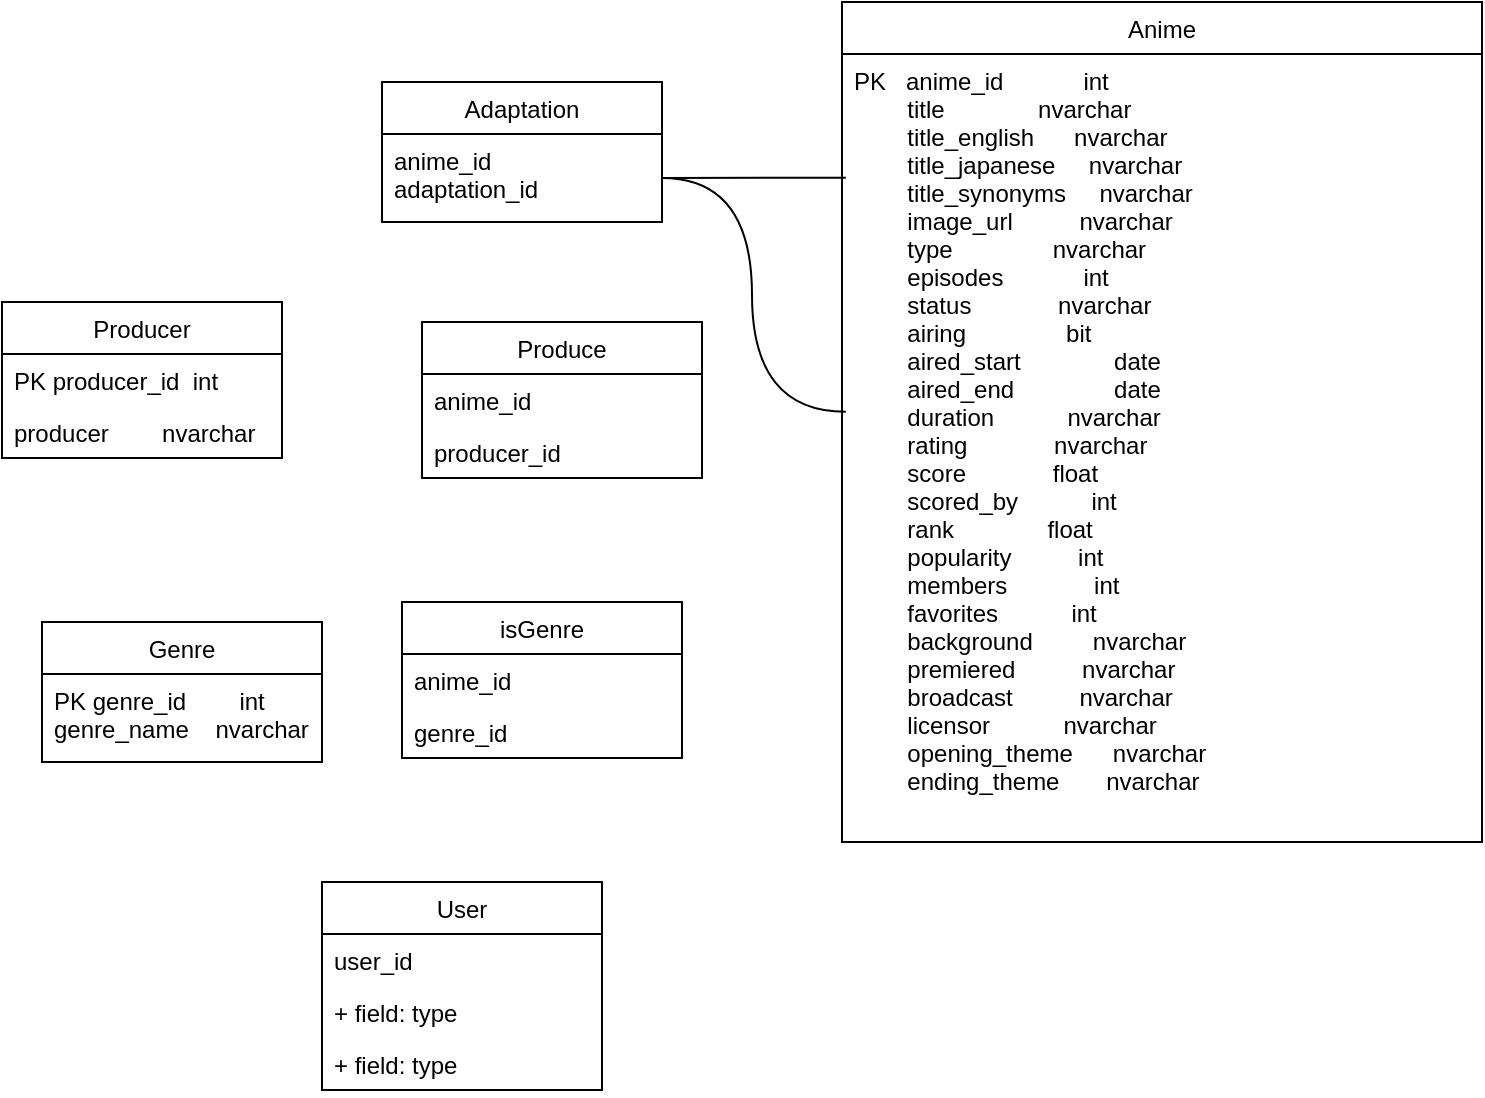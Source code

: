 <mxfile version="20.0.1" type="github">
  <diagram id="C5RBs43oDa-KdzZeNtuy" name="Page-1">
    <mxGraphModel dx="1038" dy="535" grid="1" gridSize="10" guides="1" tooltips="1" connect="1" arrows="1" fold="1" page="1" pageScale="1" pageWidth="827" pageHeight="1169" math="0" shadow="0">
      <root>
        <mxCell id="WIyWlLk6GJQsqaUBKTNV-0" />
        <mxCell id="WIyWlLk6GJQsqaUBKTNV-1" parent="WIyWlLk6GJQsqaUBKTNV-0" />
        <mxCell id="_R17g8ywTP_sox9drAww-1" value="Anime" style="swimlane;fontStyle=0;childLayout=stackLayout;horizontal=1;startSize=26;fillColor=none;horizontalStack=0;resizeParent=1;resizeParentMax=0;resizeLast=0;collapsible=1;marginBottom=0;" vertex="1" parent="WIyWlLk6GJQsqaUBKTNV-1">
          <mxGeometry x="440" y="110" width="320" height="420" as="geometry" />
        </mxCell>
        <mxCell id="_R17g8ywTP_sox9drAww-4" value="PK   anime_id            int&#xa;        title              nvarchar&#xa;        title_english      nvarchar&#xa;        title_japanese     nvarchar&#xa;        title_synonyms     nvarchar&#xa;        image_url          nvarchar&#xa;        type               nvarchar&#xa;        episodes            int&#xa;        status             nvarchar&#xa;        airing               bit&#xa;        aired_start              date&#xa;        aired_end               date&#xa;        duration           nvarchar&#xa;        rating             nvarchar&#xa;        score             float&#xa;        scored_by           int&#xa;        rank              float&#xa;        popularity          int&#xa;        members             int&#xa;        favorites           int&#xa;        background         nvarchar&#xa;        premiered          nvarchar&#xa;        broadcast          nvarchar&#xa;        licensor           nvarchar&#xa;        opening_theme      nvarchar&#xa;        ending_theme       nvarchar" style="text;strokeColor=none;fillColor=none;align=left;verticalAlign=top;spacingLeft=4;spacingRight=4;overflow=hidden;rotatable=0;points=[[0,0.5],[1,0.5]];portConstraint=eastwest;" vertex="1" parent="_R17g8ywTP_sox9drAww-1">
          <mxGeometry y="26" width="320" height="394" as="geometry" />
        </mxCell>
        <mxCell id="_R17g8ywTP_sox9drAww-14" value="Adaptation" style="swimlane;fontStyle=0;childLayout=stackLayout;horizontal=1;startSize=26;fillColor=none;horizontalStack=0;resizeParent=1;resizeParentMax=0;resizeLast=0;collapsible=1;marginBottom=0;" vertex="1" parent="WIyWlLk6GJQsqaUBKTNV-1">
          <mxGeometry x="210" y="150" width="140" height="70" as="geometry" />
        </mxCell>
        <mxCell id="_R17g8ywTP_sox9drAww-15" value="anime_id&#xa;adaptation_id&#xa;" style="text;strokeColor=none;fillColor=none;align=left;verticalAlign=top;spacingLeft=4;spacingRight=4;overflow=hidden;rotatable=0;points=[[0,0.5],[1,0.5]];portConstraint=eastwest;" vertex="1" parent="_R17g8ywTP_sox9drAww-14">
          <mxGeometry y="26" width="140" height="44" as="geometry" />
        </mxCell>
        <mxCell id="_R17g8ywTP_sox9drAww-18" style="edgeStyle=orthogonalEdgeStyle;curved=1;orthogonalLoop=1;jettySize=auto;html=1;entryX=0.006;entryY=0.157;entryDx=0;entryDy=0;entryPerimeter=0;endArrow=none;endFill=0;" edge="1" parent="WIyWlLk6GJQsqaUBKTNV-1" source="_R17g8ywTP_sox9drAww-15" target="_R17g8ywTP_sox9drAww-4">
          <mxGeometry relative="1" as="geometry" />
        </mxCell>
        <mxCell id="_R17g8ywTP_sox9drAww-19" style="edgeStyle=orthogonalEdgeStyle;curved=1;orthogonalLoop=1;jettySize=auto;html=1;entryX=0.006;entryY=0.454;entryDx=0;entryDy=0;entryPerimeter=0;endArrow=none;endFill=0;" edge="1" parent="WIyWlLk6GJQsqaUBKTNV-1" source="_R17g8ywTP_sox9drAww-15" target="_R17g8ywTP_sox9drAww-4">
          <mxGeometry relative="1" as="geometry" />
        </mxCell>
        <mxCell id="_R17g8ywTP_sox9drAww-20" value="Genre" style="swimlane;fontStyle=0;childLayout=stackLayout;horizontal=1;startSize=26;fillColor=none;horizontalStack=0;resizeParent=1;resizeParentMax=0;resizeLast=0;collapsible=1;marginBottom=0;" vertex="1" parent="WIyWlLk6GJQsqaUBKTNV-1">
          <mxGeometry x="40" y="420" width="140" height="70" as="geometry" />
        </mxCell>
        <mxCell id="_R17g8ywTP_sox9drAww-21" value="PK genre_id        int&#xa;genre_name    nvarchar&#xa;" style="text;strokeColor=none;fillColor=none;align=left;verticalAlign=top;spacingLeft=4;spacingRight=4;overflow=hidden;rotatable=0;points=[[0,0.5],[1,0.5]];portConstraint=eastwest;" vertex="1" parent="_R17g8ywTP_sox9drAww-20">
          <mxGeometry y="26" width="140" height="44" as="geometry" />
        </mxCell>
        <mxCell id="_R17g8ywTP_sox9drAww-24" value="Producer" style="swimlane;fontStyle=0;childLayout=stackLayout;horizontal=1;startSize=26;fillColor=none;horizontalStack=0;resizeParent=1;resizeParentMax=0;resizeLast=0;collapsible=1;marginBottom=0;" vertex="1" parent="WIyWlLk6GJQsqaUBKTNV-1">
          <mxGeometry x="20" y="260" width="140" height="78" as="geometry" />
        </mxCell>
        <mxCell id="_R17g8ywTP_sox9drAww-25" value="PK producer_id  int" style="text;strokeColor=none;fillColor=none;align=left;verticalAlign=top;spacingLeft=4;spacingRight=4;overflow=hidden;rotatable=0;points=[[0,0.5],[1,0.5]];portConstraint=eastwest;" vertex="1" parent="_R17g8ywTP_sox9drAww-24">
          <mxGeometry y="26" width="140" height="26" as="geometry" />
        </mxCell>
        <mxCell id="_R17g8ywTP_sox9drAww-26" value="producer        nvarchar" style="text;strokeColor=none;fillColor=none;align=left;verticalAlign=top;spacingLeft=4;spacingRight=4;overflow=hidden;rotatable=0;points=[[0,0.5],[1,0.5]];portConstraint=eastwest;" vertex="1" parent="_R17g8ywTP_sox9drAww-24">
          <mxGeometry y="52" width="140" height="26" as="geometry" />
        </mxCell>
        <mxCell id="_R17g8ywTP_sox9drAww-28" value="Produce" style="swimlane;fontStyle=0;childLayout=stackLayout;horizontal=1;startSize=26;fillColor=none;horizontalStack=0;resizeParent=1;resizeParentMax=0;resizeLast=0;collapsible=1;marginBottom=0;" vertex="1" parent="WIyWlLk6GJQsqaUBKTNV-1">
          <mxGeometry x="230" y="270" width="140" height="78" as="geometry" />
        </mxCell>
        <mxCell id="_R17g8ywTP_sox9drAww-29" value="anime_id" style="text;strokeColor=none;fillColor=none;align=left;verticalAlign=top;spacingLeft=4;spacingRight=4;overflow=hidden;rotatable=0;points=[[0,0.5],[1,0.5]];portConstraint=eastwest;" vertex="1" parent="_R17g8ywTP_sox9drAww-28">
          <mxGeometry y="26" width="140" height="26" as="geometry" />
        </mxCell>
        <mxCell id="_R17g8ywTP_sox9drAww-30" value="producer_id" style="text;strokeColor=none;fillColor=none;align=left;verticalAlign=top;spacingLeft=4;spacingRight=4;overflow=hidden;rotatable=0;points=[[0,0.5],[1,0.5]];portConstraint=eastwest;" vertex="1" parent="_R17g8ywTP_sox9drAww-28">
          <mxGeometry y="52" width="140" height="26" as="geometry" />
        </mxCell>
        <mxCell id="_R17g8ywTP_sox9drAww-32" value="isGenre" style="swimlane;fontStyle=0;childLayout=stackLayout;horizontal=1;startSize=26;fillColor=none;horizontalStack=0;resizeParent=1;resizeParentMax=0;resizeLast=0;collapsible=1;marginBottom=0;" vertex="1" parent="WIyWlLk6GJQsqaUBKTNV-1">
          <mxGeometry x="220" y="410" width="140" height="78" as="geometry" />
        </mxCell>
        <mxCell id="_R17g8ywTP_sox9drAww-33" value="anime_id" style="text;strokeColor=none;fillColor=none;align=left;verticalAlign=top;spacingLeft=4;spacingRight=4;overflow=hidden;rotatable=0;points=[[0,0.5],[1,0.5]];portConstraint=eastwest;" vertex="1" parent="_R17g8ywTP_sox9drAww-32">
          <mxGeometry y="26" width="140" height="26" as="geometry" />
        </mxCell>
        <mxCell id="_R17g8ywTP_sox9drAww-34" value="genre_id" style="text;strokeColor=none;fillColor=none;align=left;verticalAlign=top;spacingLeft=4;spacingRight=4;overflow=hidden;rotatable=0;points=[[0,0.5],[1,0.5]];portConstraint=eastwest;" vertex="1" parent="_R17g8ywTP_sox9drAww-32">
          <mxGeometry y="52" width="140" height="26" as="geometry" />
        </mxCell>
        <mxCell id="_R17g8ywTP_sox9drAww-36" value="User" style="swimlane;fontStyle=0;childLayout=stackLayout;horizontal=1;startSize=26;fillColor=none;horizontalStack=0;resizeParent=1;resizeParentMax=0;resizeLast=0;collapsible=1;marginBottom=0;" vertex="1" parent="WIyWlLk6GJQsqaUBKTNV-1">
          <mxGeometry x="180" y="550" width="140" height="104" as="geometry" />
        </mxCell>
        <mxCell id="_R17g8ywTP_sox9drAww-37" value="user_id" style="text;strokeColor=none;fillColor=none;align=left;verticalAlign=top;spacingLeft=4;spacingRight=4;overflow=hidden;rotatable=0;points=[[0,0.5],[1,0.5]];portConstraint=eastwest;" vertex="1" parent="_R17g8ywTP_sox9drAww-36">
          <mxGeometry y="26" width="140" height="26" as="geometry" />
        </mxCell>
        <mxCell id="_R17g8ywTP_sox9drAww-38" value="+ field: type" style="text;strokeColor=none;fillColor=none;align=left;verticalAlign=top;spacingLeft=4;spacingRight=4;overflow=hidden;rotatable=0;points=[[0,0.5],[1,0.5]];portConstraint=eastwest;" vertex="1" parent="_R17g8ywTP_sox9drAww-36">
          <mxGeometry y="52" width="140" height="26" as="geometry" />
        </mxCell>
        <mxCell id="_R17g8ywTP_sox9drAww-39" value="+ field: type" style="text;strokeColor=none;fillColor=none;align=left;verticalAlign=top;spacingLeft=4;spacingRight=4;overflow=hidden;rotatable=0;points=[[0,0.5],[1,0.5]];portConstraint=eastwest;" vertex="1" parent="_R17g8ywTP_sox9drAww-36">
          <mxGeometry y="78" width="140" height="26" as="geometry" />
        </mxCell>
      </root>
    </mxGraphModel>
  </diagram>
</mxfile>
